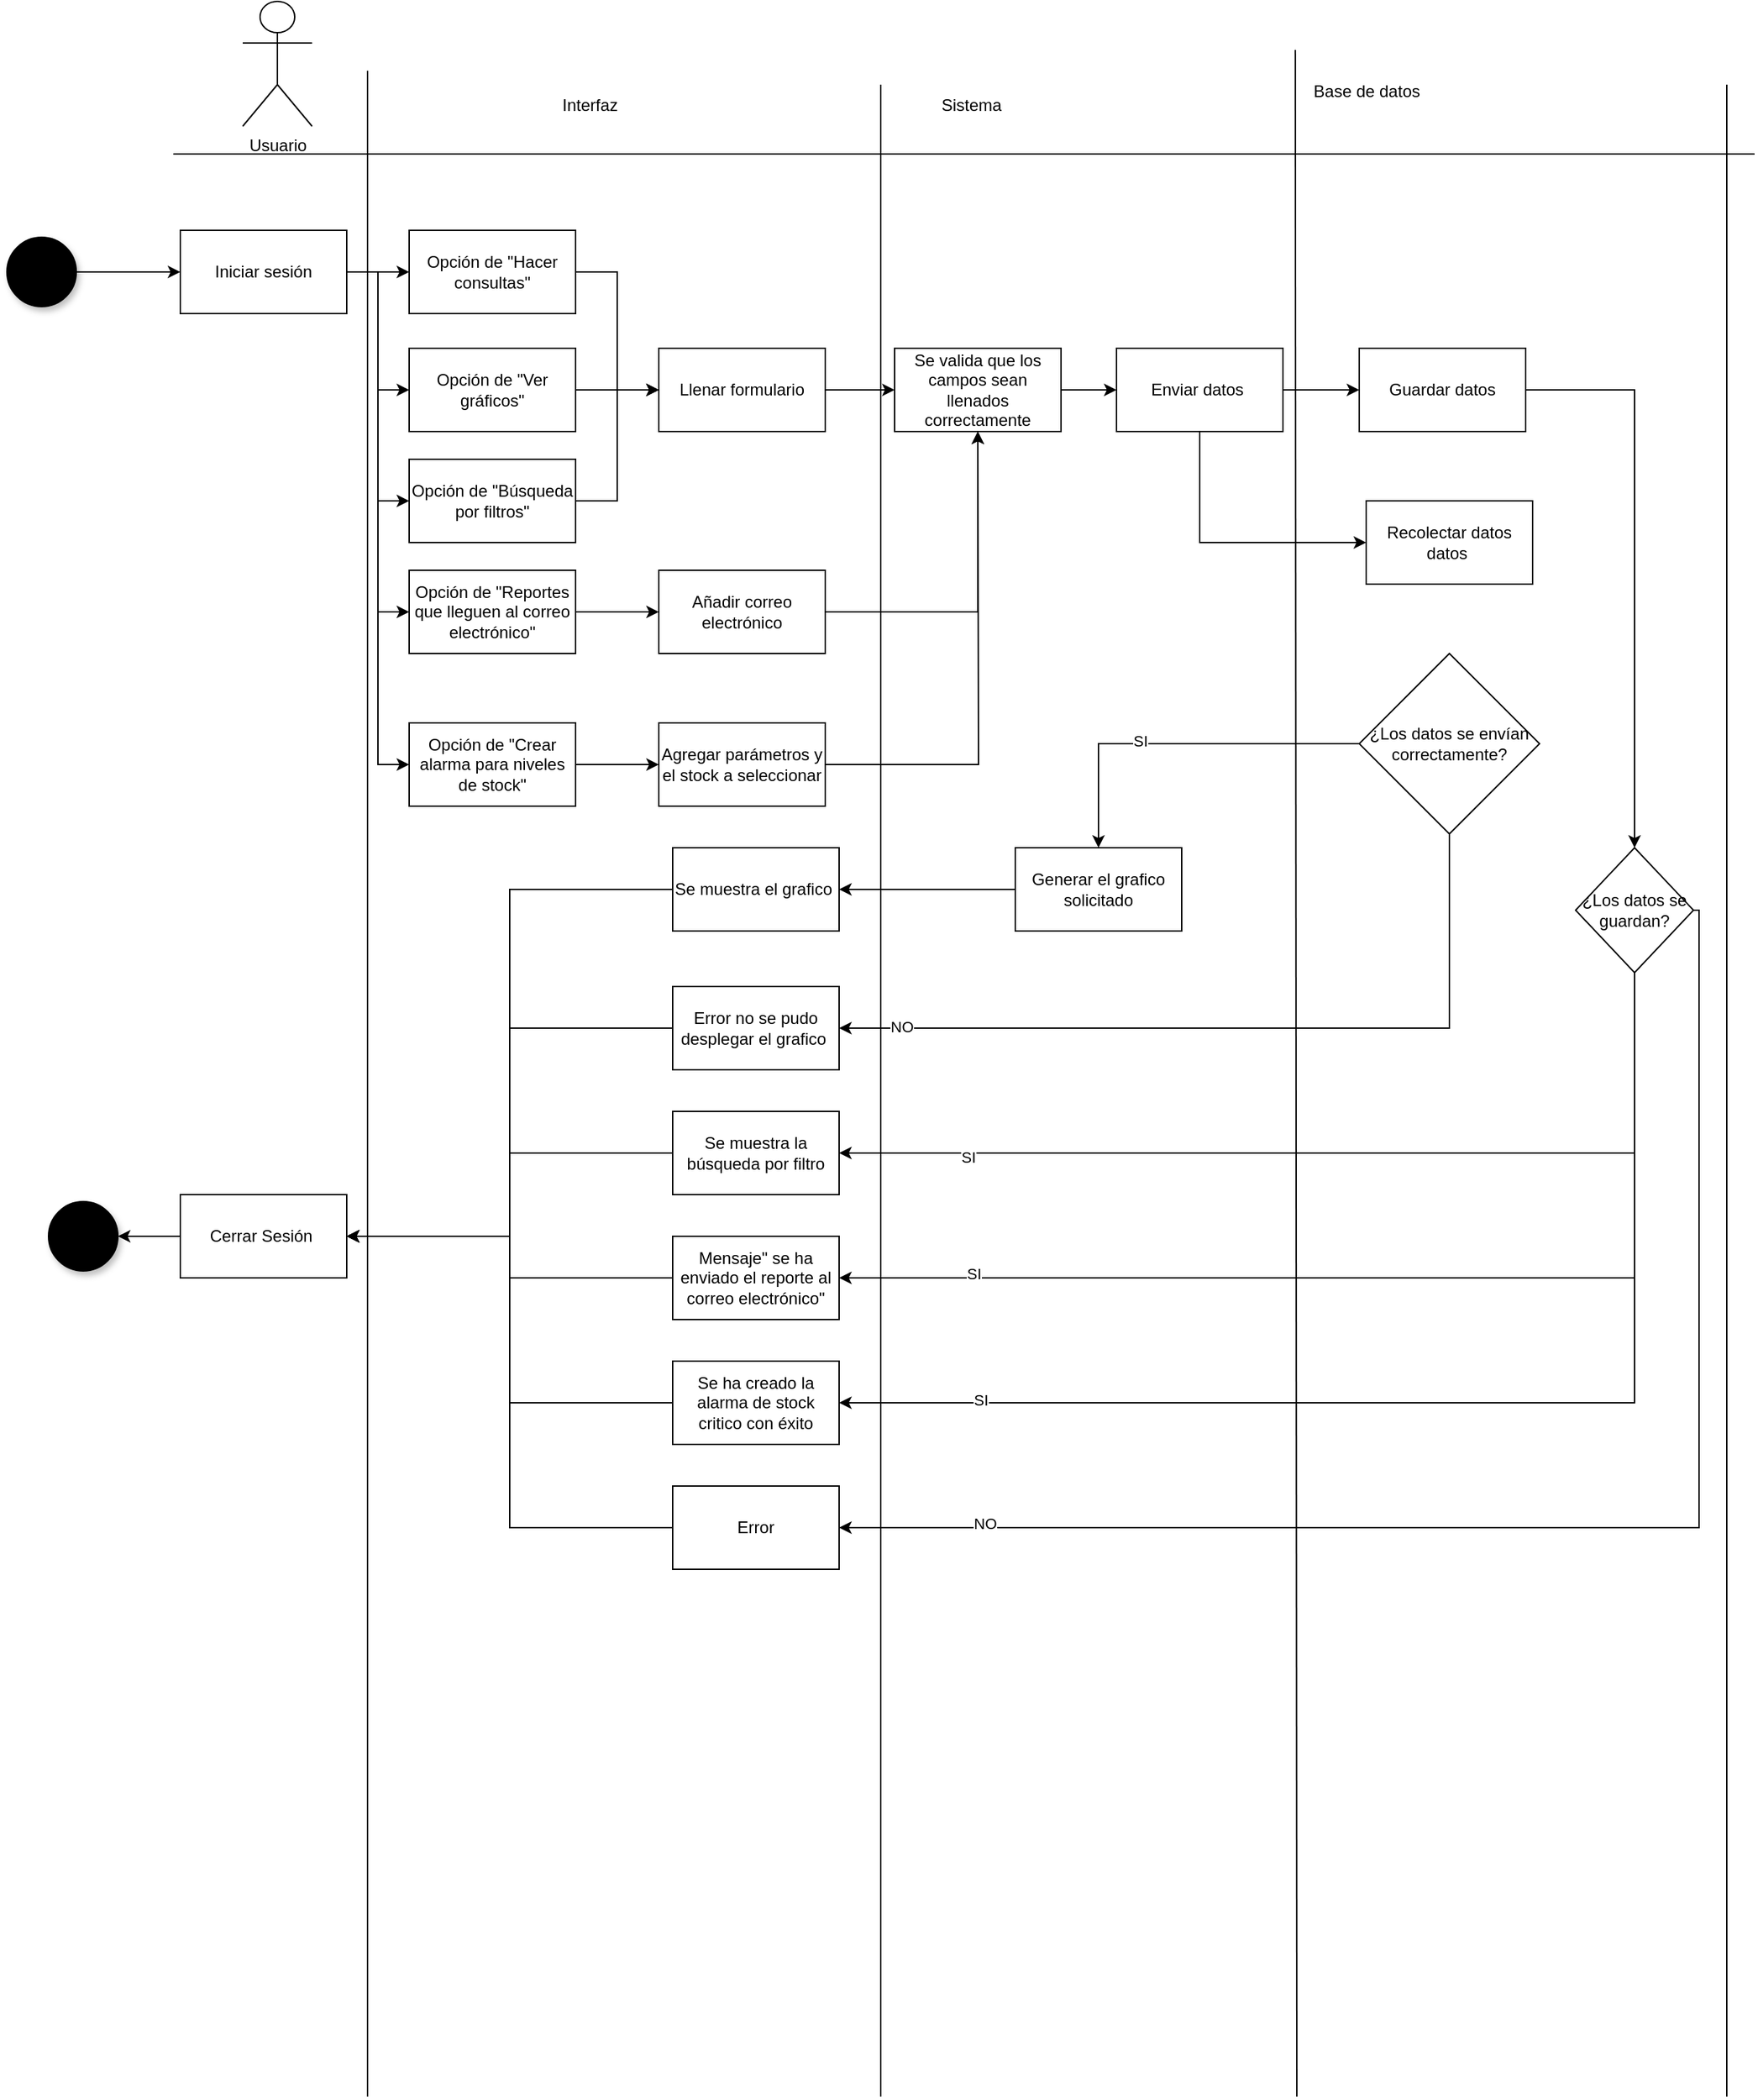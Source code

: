 <mxfile version="24.7.17">
  <diagram name="Página-1" id="XO3eZ9C-r6yYmrWrBdsj">
    <mxGraphModel grid="1" page="1" gridSize="10" guides="1" tooltips="1" connect="1" arrows="1" fold="1" pageScale="1" pageWidth="827" pageHeight="1169" math="0" shadow="0">
      <root>
        <mxCell id="0" />
        <mxCell id="1" parent="0" />
        <mxCell id="qeE2tE1I2EDo8bNzyss_-1" value="" style="endArrow=none;html=1;rounded=0;" edge="1" parent="1">
          <mxGeometry width="50" height="50" relative="1" as="geometry">
            <mxPoint x="220" y="250" as="sourcePoint" />
            <mxPoint x="1360" y="250" as="targetPoint" />
          </mxGeometry>
        </mxCell>
        <mxCell id="qeE2tE1I2EDo8bNzyss_-2" value="" style="endArrow=none;html=1;rounded=0;" edge="1" parent="1">
          <mxGeometry width="50" height="50" relative="1" as="geometry">
            <mxPoint x="360" y="190" as="sourcePoint" />
            <mxPoint x="360" y="1650" as="targetPoint" />
          </mxGeometry>
        </mxCell>
        <mxCell id="qeE2tE1I2EDo8bNzyss_-3" value="" style="endArrow=none;html=1;rounded=0;" edge="1" parent="1">
          <mxGeometry width="50" height="50" relative="1" as="geometry">
            <mxPoint x="730" y="200" as="sourcePoint" />
            <mxPoint x="730" y="1650" as="targetPoint" />
          </mxGeometry>
        </mxCell>
        <mxCell id="qeE2tE1I2EDo8bNzyss_-4" value="" style="endArrow=none;html=1;rounded=0;" edge="1" parent="1">
          <mxGeometry width="50" height="50" relative="1" as="geometry">
            <mxPoint x="1028.89" y="175" as="sourcePoint" />
            <mxPoint x="1030" y="1650" as="targetPoint" />
          </mxGeometry>
        </mxCell>
        <mxCell id="qeE2tE1I2EDo8bNzyss_-5" value="" style="endArrow=none;html=1;rounded=0;" edge="1" parent="1">
          <mxGeometry width="50" height="50" relative="1" as="geometry">
            <mxPoint x="1340" y="200" as="sourcePoint" />
            <mxPoint x="1340" y="1650" as="targetPoint" />
          </mxGeometry>
        </mxCell>
        <mxCell id="qeE2tE1I2EDo8bNzyss_-6" value="Usuario" style="shape=umlActor;verticalLabelPosition=bottom;verticalAlign=top;html=1;outlineConnect=0;" vertex="1" parent="1">
          <mxGeometry x="270" y="140" width="50" height="90" as="geometry" />
        </mxCell>
        <mxCell id="qeE2tE1I2EDo8bNzyss_-7" value="Interfaz" style="text;html=1;align=center;verticalAlign=middle;resizable=0;points=[];autosize=1;strokeColor=none;fillColor=none;" vertex="1" parent="1">
          <mxGeometry x="490" y="200" width="60" height="30" as="geometry" />
        </mxCell>
        <mxCell id="qeE2tE1I2EDo8bNzyss_-8" value="Sistema" style="text;html=1;align=center;verticalAlign=middle;resizable=0;points=[];autosize=1;strokeColor=none;fillColor=none;" vertex="1" parent="1">
          <mxGeometry x="760" y="200" width="70" height="30" as="geometry" />
        </mxCell>
        <mxCell id="qeE2tE1I2EDo8bNzyss_-9" value="Base de datos" style="text;html=1;align=center;verticalAlign=middle;resizable=0;points=[];autosize=1;strokeColor=none;fillColor=none;" vertex="1" parent="1">
          <mxGeometry x="1030" y="190" width="100" height="30" as="geometry" />
        </mxCell>
        <mxCell id="qeE2tE1I2EDo8bNzyss_-10" value="" style="points=[[0.145,0.145,0],[0.5,0,0],[0.855,0.145,0],[1,0.5,0],[0.855,0.855,0],[0.5,1,0],[0.145,0.855,0],[0,0.5,0]];shape=mxgraph.bpmn.event;html=1;verticalLabelPosition=bottom;labelBackgroundColor=#ffffff;verticalAlign=top;align=center;perimeter=ellipsePerimeter;outlineConnect=0;aspect=fixed;outline=standard;symbol=general;shadow=1;strokeColor=default;fontFamily=Helvetica;fontSize=12;fontColor=default;fillColor=#000000;" vertex="1" parent="1">
          <mxGeometry x="130" y="1005" width="50" height="50" as="geometry" />
        </mxCell>
        <mxCell id="qeE2tE1I2EDo8bNzyss_-11" value="" style="edgeStyle=orthogonalEdgeStyle;rounded=0;orthogonalLoop=1;jettySize=auto;html=1;" edge="1" parent="1" source="qeE2tE1I2EDo8bNzyss_-18" target="qeE2tE1I2EDo8bNzyss_-20">
          <mxGeometry relative="1" as="geometry" />
        </mxCell>
        <mxCell id="qeE2tE1I2EDo8bNzyss_-12" style="edgeStyle=orthogonalEdgeStyle;rounded=0;orthogonalLoop=1;jettySize=auto;html=1;exitX=1;exitY=0.5;exitDx=0;exitDy=0;entryX=0;entryY=0.5;entryDx=0;entryDy=0;" edge="1" parent="1" source="qeE2tE1I2EDo8bNzyss_-18" target="qeE2tE1I2EDo8bNzyss_-40">
          <mxGeometry relative="1" as="geometry" />
        </mxCell>
        <mxCell id="qeE2tE1I2EDo8bNzyss_-13" style="edgeStyle=orthogonalEdgeStyle;rounded=0;orthogonalLoop=1;jettySize=auto;html=1;exitX=1;exitY=0.5;exitDx=0;exitDy=0;entryX=0;entryY=0.5;entryDx=0;entryDy=0;" edge="1" parent="1" source="qeE2tE1I2EDo8bNzyss_-18" target="qeE2tE1I2EDo8bNzyss_-42">
          <mxGeometry relative="1" as="geometry" />
        </mxCell>
        <mxCell id="qeE2tE1I2EDo8bNzyss_-14" style="edgeStyle=orthogonalEdgeStyle;rounded=0;orthogonalLoop=1;jettySize=auto;html=1;exitX=1;exitY=0.5;exitDx=0;exitDy=0;entryX=0;entryY=0.5;entryDx=0;entryDy=0;" edge="1" parent="1" source="qeE2tE1I2EDo8bNzyss_-18" target="qeE2tE1I2EDo8bNzyss_-38">
          <mxGeometry relative="1" as="geometry" />
        </mxCell>
        <mxCell id="qeE2tE1I2EDo8bNzyss_-15" style="edgeStyle=orthogonalEdgeStyle;rounded=0;orthogonalLoop=1;jettySize=auto;html=1;exitX=1;exitY=0.5;exitDx=0;exitDy=0;entryX=0;entryY=0.5;entryDx=0;entryDy=0;" edge="1" parent="1" source="qeE2tE1I2EDo8bNzyss_-18" target="qeE2tE1I2EDo8bNzyss_-70">
          <mxGeometry relative="1" as="geometry" />
        </mxCell>
        <mxCell id="qeE2tE1I2EDo8bNzyss_-18" value="Iniciar sesión" style="rounded=0;whiteSpace=wrap;html=1;" vertex="1" parent="1">
          <mxGeometry x="225" y="305" width="120" height="60" as="geometry" />
        </mxCell>
        <mxCell id="qeE2tE1I2EDo8bNzyss_-19" style="edgeStyle=orthogonalEdgeStyle;rounded=0;orthogonalLoop=1;jettySize=auto;html=1;exitX=1;exitY=0.5;exitDx=0;exitDy=0;entryX=0;entryY=0.5;entryDx=0;entryDy=0;" edge="1" parent="1" source="qeE2tE1I2EDo8bNzyss_-20" target="qeE2tE1I2EDo8bNzyss_-44">
          <mxGeometry relative="1" as="geometry" />
        </mxCell>
        <mxCell id="qeE2tE1I2EDo8bNzyss_-20" value="Opción de &quot;Hacer consultas&quot;" style="rounded=0;whiteSpace=wrap;html=1;" vertex="1" parent="1">
          <mxGeometry x="390" y="305" width="120" height="60" as="geometry" />
        </mxCell>
        <mxCell id="qeE2tE1I2EDo8bNzyss_-21" style="edgeStyle=orthogonalEdgeStyle;rounded=0;orthogonalLoop=1;jettySize=auto;html=1;exitX=1;exitY=0.5;exitDx=0;exitDy=0;exitPerimeter=0;entryX=0;entryY=0.5;entryDx=0;entryDy=0;" edge="1" parent="1" source="qeE2tE1I2EDo8bNzyss_-22" target="qeE2tE1I2EDo8bNzyss_-18">
          <mxGeometry relative="1" as="geometry" />
        </mxCell>
        <mxCell id="qeE2tE1I2EDo8bNzyss_-22" value="" style="points=[[0.145,0.145,0],[0.5,0,0],[0.855,0.145,0],[1,0.5,0],[0.855,0.855,0],[0.5,1,0],[0.145,0.855,0],[0,0.5,0]];shape=mxgraph.bpmn.event;html=1;verticalLabelPosition=bottom;labelBackgroundColor=#ffffff;verticalAlign=top;align=center;perimeter=ellipsePerimeter;outlineConnect=0;aspect=fixed;outline=standard;symbol=general;shadow=1;strokeColor=default;fontFamily=Helvetica;fontSize=12;fontColor=default;fillColor=#000000;" vertex="1" parent="1">
          <mxGeometry x="100" y="310" width="50" height="50" as="geometry" />
        </mxCell>
        <mxCell id="qeE2tE1I2EDo8bNzyss_-23" style="edgeStyle=orthogonalEdgeStyle;rounded=0;orthogonalLoop=1;jettySize=auto;html=1;exitX=1;exitY=0.5;exitDx=0;exitDy=0;entryX=0.5;entryY=0;entryDx=0;entryDy=0;" edge="1" parent="1" source="qeE2tE1I2EDo8bNzyss_-24" target="qeE2tE1I2EDo8bNzyss_-36">
          <mxGeometry relative="1" as="geometry" />
        </mxCell>
        <mxCell id="qeE2tE1I2EDo8bNzyss_-24" value="Guardar datos" style="rounded=0;whiteSpace=wrap;html=1;" vertex="1" parent="1">
          <mxGeometry x="1075" y="390" width="120" height="60" as="geometry" />
        </mxCell>
        <mxCell id="qeE2tE1I2EDo8bNzyss_-25" style="edgeStyle=orthogonalEdgeStyle;rounded=0;orthogonalLoop=1;jettySize=auto;html=1;exitX=1;exitY=0.5;exitDx=0;exitDy=0;entryX=0;entryY=0.5;entryDx=0;entryDy=0;" edge="1" parent="1" source="qeE2tE1I2EDo8bNzyss_-27" target="qeE2tE1I2EDo8bNzyss_-46">
          <mxGeometry relative="1" as="geometry" />
        </mxCell>
        <mxCell id="qeE2tE1I2EDo8bNzyss_-27" value="Se valida que los campos sean llenados correctamente" style="rounded=0;whiteSpace=wrap;html=1;" vertex="1" parent="1">
          <mxGeometry x="740" y="390" width="120" height="60" as="geometry" />
        </mxCell>
        <mxCell id="qeE2tE1I2EDo8bNzyss_-98" style="edgeStyle=orthogonalEdgeStyle;rounded=0;orthogonalLoop=1;jettySize=auto;html=1;exitX=0.5;exitY=1;exitDx=0;exitDy=0;entryX=1;entryY=0.5;entryDx=0;entryDy=0;" edge="1" parent="1" source="qeE2tE1I2EDo8bNzyss_-36" target="qeE2tE1I2EDo8bNzyss_-58">
          <mxGeometry relative="1" as="geometry" />
        </mxCell>
        <mxCell id="qeE2tE1I2EDo8bNzyss_-102" value="SI" style="edgeLabel;html=1;align=center;verticalAlign=middle;resizable=0;points=[];" connectable="0" vertex="1" parent="qeE2tE1I2EDo8bNzyss_-98">
          <mxGeometry x="0.739" y="3" relative="1" as="geometry">
            <mxPoint x="1" as="offset" />
          </mxGeometry>
        </mxCell>
        <mxCell id="qeE2tE1I2EDo8bNzyss_-99" style="edgeStyle=orthogonalEdgeStyle;rounded=0;orthogonalLoop=1;jettySize=auto;html=1;exitX=0.5;exitY=1;exitDx=0;exitDy=0;entryX=1;entryY=0.5;entryDx=0;entryDy=0;" edge="1" parent="1" source="qeE2tE1I2EDo8bNzyss_-36" target="qeE2tE1I2EDo8bNzyss_-68">
          <mxGeometry relative="1" as="geometry" />
        </mxCell>
        <mxCell id="qeE2tE1I2EDo8bNzyss_-103" value="SI" style="edgeLabel;html=1;align=center;verticalAlign=middle;resizable=0;points=[];" connectable="0" vertex="1" parent="qeE2tE1I2EDo8bNzyss_-99">
          <mxGeometry x="0.755" y="-3" relative="1" as="geometry">
            <mxPoint as="offset" />
          </mxGeometry>
        </mxCell>
        <mxCell id="qeE2tE1I2EDo8bNzyss_-100" style="edgeStyle=orthogonalEdgeStyle;rounded=0;orthogonalLoop=1;jettySize=auto;html=1;exitX=0.5;exitY=1;exitDx=0;exitDy=0;entryX=1;entryY=0.5;entryDx=0;entryDy=0;" edge="1" parent="1" source="qeE2tE1I2EDo8bNzyss_-36" target="qeE2tE1I2EDo8bNzyss_-66">
          <mxGeometry relative="1" as="geometry" />
        </mxCell>
        <mxCell id="qeE2tE1I2EDo8bNzyss_-104" value="SI" style="edgeLabel;html=1;align=center;verticalAlign=middle;resizable=0;points=[];" connectable="0" vertex="1" parent="qeE2tE1I2EDo8bNzyss_-100">
          <mxGeometry x="0.771" y="-2" relative="1" as="geometry">
            <mxPoint x="1" as="offset" />
          </mxGeometry>
        </mxCell>
        <mxCell id="qeE2tE1I2EDo8bNzyss_-101" style="edgeStyle=orthogonalEdgeStyle;rounded=0;orthogonalLoop=1;jettySize=auto;html=1;exitX=1;exitY=0.5;exitDx=0;exitDy=0;entryX=1;entryY=0.5;entryDx=0;entryDy=0;" edge="1" parent="1" source="qeE2tE1I2EDo8bNzyss_-36" target="qeE2tE1I2EDo8bNzyss_-78">
          <mxGeometry relative="1" as="geometry">
            <Array as="points">
              <mxPoint x="1320" y="795" />
              <mxPoint x="1320" y="1240" />
            </Array>
          </mxGeometry>
        </mxCell>
        <mxCell id="qeE2tE1I2EDo8bNzyss_-105" value="NO" style="edgeLabel;html=1;align=center;verticalAlign=middle;resizable=0;points=[];" connectable="0" vertex="1" parent="qeE2tE1I2EDo8bNzyss_-101">
          <mxGeometry x="0.804" y="-3" relative="1" as="geometry">
            <mxPoint as="offset" />
          </mxGeometry>
        </mxCell>
        <mxCell id="qeE2tE1I2EDo8bNzyss_-36" value="¿Los datos se guardan?" style="rhombus;whiteSpace=wrap;html=1;" vertex="1" parent="1">
          <mxGeometry x="1231" y="750" width="85" height="90" as="geometry" />
        </mxCell>
        <mxCell id="qeE2tE1I2EDo8bNzyss_-37" style="edgeStyle=orthogonalEdgeStyle;rounded=0;orthogonalLoop=1;jettySize=auto;html=1;exitX=1;exitY=0.5;exitDx=0;exitDy=0;entryX=0;entryY=0.5;entryDx=0;entryDy=0;" edge="1" parent="1" source="qeE2tE1I2EDo8bNzyss_-38" target="qeE2tE1I2EDo8bNzyss_-44">
          <mxGeometry relative="1" as="geometry" />
        </mxCell>
        <mxCell id="qeE2tE1I2EDo8bNzyss_-38" value="Opción de &quot;Búsqueda por filtros&quot;" style="rounded=0;whiteSpace=wrap;html=1;" vertex="1" parent="1">
          <mxGeometry x="390" y="470" width="120" height="60" as="geometry" />
        </mxCell>
        <mxCell id="qeE2tE1I2EDo8bNzyss_-39" style="edgeStyle=orthogonalEdgeStyle;rounded=0;orthogonalLoop=1;jettySize=auto;html=1;exitX=1;exitY=0.5;exitDx=0;exitDy=0;entryX=0;entryY=0.5;entryDx=0;entryDy=0;" edge="1" parent="1" source="qeE2tE1I2EDo8bNzyss_-40" target="qeE2tE1I2EDo8bNzyss_-44">
          <mxGeometry relative="1" as="geometry" />
        </mxCell>
        <mxCell id="qeE2tE1I2EDo8bNzyss_-40" value="Opción de &quot;Ver gráficos&quot;" style="rounded=0;whiteSpace=wrap;html=1;" vertex="1" parent="1">
          <mxGeometry x="390" y="390" width="120" height="60" as="geometry" />
        </mxCell>
        <mxCell id="qeE2tE1I2EDo8bNzyss_-88" style="edgeStyle=orthogonalEdgeStyle;rounded=0;orthogonalLoop=1;jettySize=auto;html=1;exitX=1;exitY=0.5;exitDx=0;exitDy=0;entryX=0;entryY=0.5;entryDx=0;entryDy=0;" edge="1" parent="1" source="qeE2tE1I2EDo8bNzyss_-42" target="qeE2tE1I2EDo8bNzyss_-87">
          <mxGeometry relative="1" as="geometry" />
        </mxCell>
        <mxCell id="qeE2tE1I2EDo8bNzyss_-42" value="Opción de &quot;Reportes que lleguen al correo electrónico&quot;" style="rounded=0;whiteSpace=wrap;html=1;" vertex="1" parent="1">
          <mxGeometry x="390" y="550" width="120" height="60" as="geometry" />
        </mxCell>
        <mxCell id="qeE2tE1I2EDo8bNzyss_-43" style="edgeStyle=orthogonalEdgeStyle;rounded=0;orthogonalLoop=1;jettySize=auto;html=1;exitX=1;exitY=0.5;exitDx=0;exitDy=0;entryX=0;entryY=0.5;entryDx=0;entryDy=0;" edge="1" parent="1" source="qeE2tE1I2EDo8bNzyss_-44" target="qeE2tE1I2EDo8bNzyss_-27">
          <mxGeometry relative="1" as="geometry" />
        </mxCell>
        <mxCell id="qeE2tE1I2EDo8bNzyss_-44" value="Llenar formulario" style="rounded=0;whiteSpace=wrap;html=1;" vertex="1" parent="1">
          <mxGeometry x="570" y="390" width="120" height="60" as="geometry" />
        </mxCell>
        <mxCell id="qeE2tE1I2EDo8bNzyss_-45" style="edgeStyle=orthogonalEdgeStyle;rounded=0;orthogonalLoop=1;jettySize=auto;html=1;exitX=1;exitY=0.5;exitDx=0;exitDy=0;entryX=0;entryY=0.5;entryDx=0;entryDy=0;" edge="1" parent="1" source="qeE2tE1I2EDo8bNzyss_-46" target="qeE2tE1I2EDo8bNzyss_-24">
          <mxGeometry relative="1" as="geometry" />
        </mxCell>
        <mxCell id="qeE2tE1I2EDo8bNzyss_-94" style="edgeStyle=orthogonalEdgeStyle;rounded=0;orthogonalLoop=1;jettySize=auto;html=1;exitX=0.5;exitY=1;exitDx=0;exitDy=0;entryX=0;entryY=0.5;entryDx=0;entryDy=0;" edge="1" parent="1" source="qeE2tE1I2EDo8bNzyss_-46" target="qeE2tE1I2EDo8bNzyss_-93">
          <mxGeometry relative="1" as="geometry" />
        </mxCell>
        <mxCell id="qeE2tE1I2EDo8bNzyss_-46" value="Enviar datos&amp;nbsp;" style="rounded=0;whiteSpace=wrap;html=1;" vertex="1" parent="1">
          <mxGeometry x="900" y="390" width="120" height="60" as="geometry" />
        </mxCell>
        <mxCell id="qeE2tE1I2EDo8bNzyss_-55" style="edgeStyle=orthogonalEdgeStyle;rounded=0;orthogonalLoop=1;jettySize=auto;html=1;exitX=0.5;exitY=1;exitDx=0;exitDy=0;entryX=1;entryY=0.5;entryDx=0;entryDy=0;" edge="1" parent="1" source="qeE2tE1I2EDo8bNzyss_-57" target="qeE2tE1I2EDo8bNzyss_-76">
          <mxGeometry relative="1" as="geometry" />
        </mxCell>
        <mxCell id="qeE2tE1I2EDo8bNzyss_-56" value="NO" style="edgeLabel;html=1;align=center;verticalAlign=middle;resizable=0;points=[];" connectable="0" vertex="1" parent="qeE2tE1I2EDo8bNzyss_-55">
          <mxGeometry x="0.849" y="-1" relative="1" as="geometry">
            <mxPoint x="1" as="offset" />
          </mxGeometry>
        </mxCell>
        <mxCell id="qeE2tE1I2EDo8bNzyss_-96" style="edgeStyle=orthogonalEdgeStyle;rounded=0;orthogonalLoop=1;jettySize=auto;html=1;exitX=0;exitY=0.5;exitDx=0;exitDy=0;" edge="1" parent="1" source="qeE2tE1I2EDo8bNzyss_-57" target="qeE2tE1I2EDo8bNzyss_-60">
          <mxGeometry relative="1" as="geometry" />
        </mxCell>
        <mxCell id="qeE2tE1I2EDo8bNzyss_-97" value="SI" style="edgeLabel;html=1;align=center;verticalAlign=middle;resizable=0;points=[];" connectable="0" vertex="1" parent="qeE2tE1I2EDo8bNzyss_-96">
          <mxGeometry x="0.202" y="-2" relative="1" as="geometry">
            <mxPoint as="offset" />
          </mxGeometry>
        </mxCell>
        <mxCell id="qeE2tE1I2EDo8bNzyss_-57" value="¿Los datos se envían correctamente?" style="rhombus;whiteSpace=wrap;html=1;" vertex="1" parent="1">
          <mxGeometry x="1075" y="610" width="130" height="130" as="geometry" />
        </mxCell>
        <mxCell id="qeE2tE1I2EDo8bNzyss_-113" style="edgeStyle=orthogonalEdgeStyle;rounded=0;orthogonalLoop=1;jettySize=auto;html=1;exitX=0;exitY=0.5;exitDx=0;exitDy=0;entryX=1;entryY=0.5;entryDx=0;entryDy=0;" edge="1" parent="1" source="qeE2tE1I2EDo8bNzyss_-58" target="qeE2tE1I2EDo8bNzyss_-63">
          <mxGeometry relative="1" as="geometry" />
        </mxCell>
        <mxCell id="qeE2tE1I2EDo8bNzyss_-58" value="Se muestra la búsqueda por filtro" style="rounded=0;whiteSpace=wrap;html=1;" vertex="1" parent="1">
          <mxGeometry x="580" y="940" width="120" height="60" as="geometry" />
        </mxCell>
        <mxCell id="qeE2tE1I2EDo8bNzyss_-107" style="edgeStyle=orthogonalEdgeStyle;rounded=0;orthogonalLoop=1;jettySize=auto;html=1;exitX=0;exitY=0.5;exitDx=0;exitDy=0;entryX=1;entryY=0.5;entryDx=0;entryDy=0;" edge="1" parent="1" source="qeE2tE1I2EDo8bNzyss_-60" target="qeE2tE1I2EDo8bNzyss_-106">
          <mxGeometry relative="1" as="geometry" />
        </mxCell>
        <mxCell id="qeE2tE1I2EDo8bNzyss_-60" value="Generar el grafico solicitado" style="rounded=0;whiteSpace=wrap;html=1;" vertex="1" parent="1">
          <mxGeometry x="827" y="750" width="120" height="60" as="geometry" />
        </mxCell>
        <mxCell id="qeE2tE1I2EDo8bNzyss_-63" value="Cerrar Sesión&amp;nbsp;" style="rounded=0;whiteSpace=wrap;html=1;" vertex="1" parent="1">
          <mxGeometry x="225" y="1000" width="120" height="60" as="geometry" />
        </mxCell>
        <mxCell id="qeE2tE1I2EDo8bNzyss_-64" style="edgeStyle=orthogonalEdgeStyle;rounded=0;orthogonalLoop=1;jettySize=auto;html=1;exitX=0;exitY=0.5;exitDx=0;exitDy=0;entryX=1;entryY=0.5;entryDx=0;entryDy=0;entryPerimeter=0;" edge="1" parent="1" source="qeE2tE1I2EDo8bNzyss_-63" target="qeE2tE1I2EDo8bNzyss_-10">
          <mxGeometry relative="1" as="geometry" />
        </mxCell>
        <mxCell id="qeE2tE1I2EDo8bNzyss_-115" style="edgeStyle=orthogonalEdgeStyle;rounded=0;orthogonalLoop=1;jettySize=auto;html=1;exitX=0;exitY=0.5;exitDx=0;exitDy=0;entryX=1;entryY=0.5;entryDx=0;entryDy=0;" edge="1" parent="1" source="qeE2tE1I2EDo8bNzyss_-66" target="qeE2tE1I2EDo8bNzyss_-63">
          <mxGeometry relative="1" as="geometry" />
        </mxCell>
        <mxCell id="qeE2tE1I2EDo8bNzyss_-66" value="Se ha creado la alarma de stock critico con éxito" style="rounded=0;whiteSpace=wrap;html=1;" vertex="1" parent="1">
          <mxGeometry x="580" y="1120" width="120" height="60" as="geometry" />
        </mxCell>
        <mxCell id="qeE2tE1I2EDo8bNzyss_-67" style="edgeStyle=orthogonalEdgeStyle;rounded=0;orthogonalLoop=1;jettySize=auto;html=1;exitX=0.5;exitY=1;exitDx=0;exitDy=0;" edge="1" parent="1" source="qeE2tE1I2EDo8bNzyss_-36" target="qeE2tE1I2EDo8bNzyss_-36">
          <mxGeometry relative="1" as="geometry" />
        </mxCell>
        <mxCell id="qeE2tE1I2EDo8bNzyss_-114" style="edgeStyle=orthogonalEdgeStyle;rounded=0;orthogonalLoop=1;jettySize=auto;html=1;exitX=0;exitY=0.5;exitDx=0;exitDy=0;entryX=1;entryY=0.5;entryDx=0;entryDy=0;" edge="1" parent="1" source="qeE2tE1I2EDo8bNzyss_-68" target="qeE2tE1I2EDo8bNzyss_-63">
          <mxGeometry relative="1" as="geometry" />
        </mxCell>
        <mxCell id="qeE2tE1I2EDo8bNzyss_-68" value="Mensaje&quot; se ha enviado el reporte al correo electrónico&quot;" style="rounded=0;whiteSpace=wrap;html=1;" vertex="1" parent="1">
          <mxGeometry x="580" y="1030" width="120" height="60" as="geometry" />
        </mxCell>
        <mxCell id="qeE2tE1I2EDo8bNzyss_-90" style="edgeStyle=orthogonalEdgeStyle;rounded=0;orthogonalLoop=1;jettySize=auto;html=1;exitX=1;exitY=0.5;exitDx=0;exitDy=0;" edge="1" parent="1" source="qeE2tE1I2EDo8bNzyss_-70" target="qeE2tE1I2EDo8bNzyss_-89">
          <mxGeometry relative="1" as="geometry" />
        </mxCell>
        <mxCell id="qeE2tE1I2EDo8bNzyss_-70" value="Opción de &quot;Crear alarma para niveles de stock&quot;" style="rounded=0;whiteSpace=wrap;html=1;" vertex="1" parent="1">
          <mxGeometry x="390" y="660" width="120" height="60" as="geometry" />
        </mxCell>
        <mxCell id="qeE2tE1I2EDo8bNzyss_-111" style="edgeStyle=orthogonalEdgeStyle;rounded=0;orthogonalLoop=1;jettySize=auto;html=1;exitX=0;exitY=0.5;exitDx=0;exitDy=0;entryX=1;entryY=0.5;entryDx=0;entryDy=0;" edge="1" parent="1" source="qeE2tE1I2EDo8bNzyss_-76" target="qeE2tE1I2EDo8bNzyss_-63">
          <mxGeometry relative="1" as="geometry" />
        </mxCell>
        <mxCell id="qeE2tE1I2EDo8bNzyss_-76" value="Error no se pudo desplegar el grafico&amp;nbsp;" style="rounded=0;whiteSpace=wrap;html=1;" vertex="1" parent="1">
          <mxGeometry x="580" y="850" width="120" height="60" as="geometry" />
        </mxCell>
        <mxCell id="qeE2tE1I2EDo8bNzyss_-116" style="edgeStyle=orthogonalEdgeStyle;rounded=0;orthogonalLoop=1;jettySize=auto;html=1;exitX=0;exitY=0.5;exitDx=0;exitDy=0;entryX=1;entryY=0.5;entryDx=0;entryDy=0;" edge="1" parent="1" source="qeE2tE1I2EDo8bNzyss_-78" target="qeE2tE1I2EDo8bNzyss_-63">
          <mxGeometry relative="1" as="geometry" />
        </mxCell>
        <mxCell id="qeE2tE1I2EDo8bNzyss_-78" value="Error" style="rounded=0;whiteSpace=wrap;html=1;" vertex="1" parent="1">
          <mxGeometry x="580" y="1210" width="120" height="60" as="geometry" />
        </mxCell>
        <mxCell id="qeE2tE1I2EDo8bNzyss_-91" style="edgeStyle=orthogonalEdgeStyle;rounded=0;orthogonalLoop=1;jettySize=auto;html=1;exitX=1;exitY=0.5;exitDx=0;exitDy=0;entryX=0.5;entryY=1;entryDx=0;entryDy=0;" edge="1" parent="1" source="qeE2tE1I2EDo8bNzyss_-87" target="qeE2tE1I2EDo8bNzyss_-27">
          <mxGeometry relative="1" as="geometry" />
        </mxCell>
        <mxCell id="qeE2tE1I2EDo8bNzyss_-87" value="Añadir correo electrónico" style="rounded=0;whiteSpace=wrap;html=1;" vertex="1" parent="1">
          <mxGeometry x="570" y="550" width="120" height="60" as="geometry" />
        </mxCell>
        <mxCell id="qeE2tE1I2EDo8bNzyss_-92" style="edgeStyle=orthogonalEdgeStyle;rounded=0;orthogonalLoop=1;jettySize=auto;html=1;exitX=1;exitY=0.5;exitDx=0;exitDy=0;" edge="1" parent="1" source="qeE2tE1I2EDo8bNzyss_-89">
          <mxGeometry relative="1" as="geometry">
            <mxPoint x="800" y="450" as="targetPoint" />
          </mxGeometry>
        </mxCell>
        <mxCell id="qeE2tE1I2EDo8bNzyss_-89" value="Agregar parámetros y el stock a seleccionar" style="rounded=0;whiteSpace=wrap;html=1;" vertex="1" parent="1">
          <mxGeometry x="570" y="660" width="120" height="60" as="geometry" />
        </mxCell>
        <mxCell id="qeE2tE1I2EDo8bNzyss_-93" value="Recolectar datos datos&amp;nbsp;" style="rounded=0;whiteSpace=wrap;html=1;" vertex="1" parent="1">
          <mxGeometry x="1080" y="500" width="120" height="60" as="geometry" />
        </mxCell>
        <mxCell id="qeE2tE1I2EDo8bNzyss_-109" style="edgeStyle=orthogonalEdgeStyle;rounded=0;orthogonalLoop=1;jettySize=auto;html=1;exitX=0;exitY=0.5;exitDx=0;exitDy=0;entryX=1;entryY=0.5;entryDx=0;entryDy=0;" edge="1" parent="1" source="qeE2tE1I2EDo8bNzyss_-106" target="qeE2tE1I2EDo8bNzyss_-63">
          <mxGeometry relative="1" as="geometry" />
        </mxCell>
        <mxCell id="qeE2tE1I2EDo8bNzyss_-106" value="Se muestra el grafico&amp;nbsp;" style="rounded=0;whiteSpace=wrap;html=1;" vertex="1" parent="1">
          <mxGeometry x="580" y="750" width="120" height="60" as="geometry" />
        </mxCell>
      </root>
    </mxGraphModel>
  </diagram>
</mxfile>
